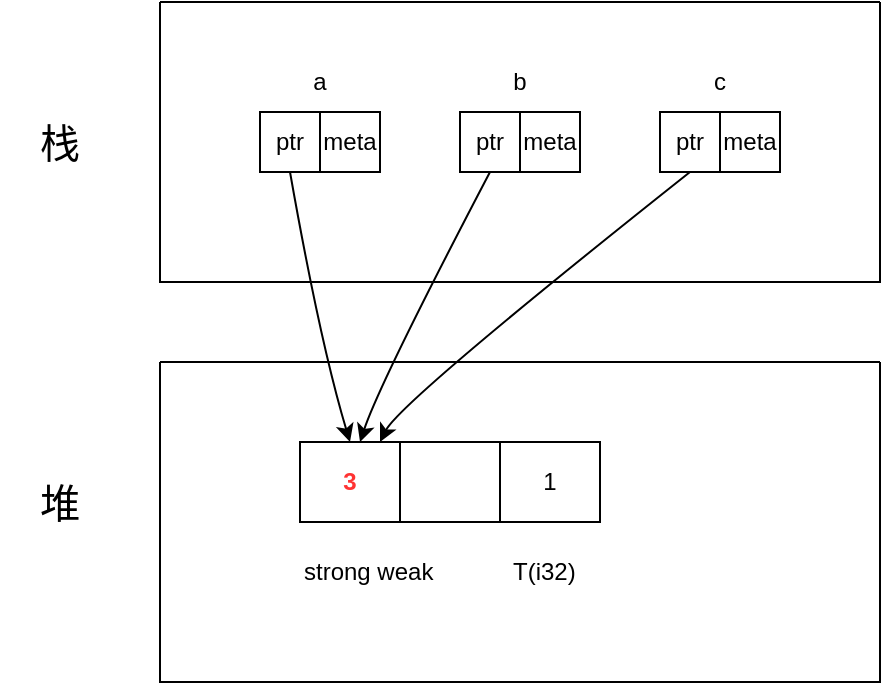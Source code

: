 <mxfile version="20.8.16" type="device"><diagram id="qNXxlIhBOLIZPXmkWWIb" name="第 1 页"><mxGraphModel dx="954" dy="521" grid="1" gridSize="10" guides="1" tooltips="1" connect="1" arrows="1" fold="1" page="1" pageScale="1" pageWidth="3300" pageHeight="4681" math="0" shadow="0"><root><mxCell id="0"/><mxCell id="1" parent="0"/><mxCell id="bdqvTMWNnItWSXs3YP4z-9" value="" style="swimlane;startSize=0;" parent="1" vertex="1"><mxGeometry x="270" y="110" width="360" height="140" as="geometry"/></mxCell><mxCell id="bdqvTMWNnItWSXs3YP4z-10" value="ptr" style="rounded=0;whiteSpace=wrap;html=1;" parent="bdqvTMWNnItWSXs3YP4z-9" vertex="1"><mxGeometry x="150" y="55" width="30" height="30" as="geometry"/></mxCell><mxCell id="bdqvTMWNnItWSXs3YP4z-11" value="meta" style="rounded=0;whiteSpace=wrap;html=1;" parent="bdqvTMWNnItWSXs3YP4z-9" vertex="1"><mxGeometry x="180" y="55" width="30" height="30" as="geometry"/></mxCell><mxCell id="bdqvTMWNnItWSXs3YP4z-12" value="b" style="text;html=1;strokeColor=none;fillColor=none;align=center;verticalAlign=middle;whiteSpace=wrap;rounded=0;" parent="bdqvTMWNnItWSXs3YP4z-9" vertex="1"><mxGeometry x="150" y="25" width="60" height="30" as="geometry"/></mxCell><mxCell id="bdqvTMWNnItWSXs3YP4z-13" value="ptr" style="rounded=0;whiteSpace=wrap;html=1;" parent="bdqvTMWNnItWSXs3YP4z-9" vertex="1"><mxGeometry x="250" y="55" width="30" height="30" as="geometry"/></mxCell><mxCell id="bdqvTMWNnItWSXs3YP4z-14" value="meta" style="rounded=0;whiteSpace=wrap;html=1;" parent="bdqvTMWNnItWSXs3YP4z-9" vertex="1"><mxGeometry x="280" y="55" width="30" height="30" as="geometry"/></mxCell><mxCell id="bdqvTMWNnItWSXs3YP4z-15" value="c" style="text;html=1;strokeColor=none;fillColor=none;align=center;verticalAlign=middle;whiteSpace=wrap;rounded=0;" parent="bdqvTMWNnItWSXs3YP4z-9" vertex="1"><mxGeometry x="250" y="25" width="60" height="30" as="geometry"/></mxCell><mxCell id="bdqvTMWNnItWSXs3YP4z-3" value="&lt;font style=&quot;font-size: 20px;&quot;&gt;栈&lt;/font&gt;" style="text;html=1;strokeColor=none;fillColor=none;align=center;verticalAlign=middle;whiteSpace=wrap;rounded=0;" parent="1" vertex="1"><mxGeometry x="190" y="165" width="60" height="30" as="geometry"/></mxCell><mxCell id="bdqvTMWNnItWSXs3YP4z-5" value="&lt;font style=&quot;font-size: 20px;&quot;&gt;堆&lt;/font&gt;" style="text;html=1;strokeColor=none;fillColor=none;align=center;verticalAlign=middle;whiteSpace=wrap;rounded=0;" parent="1" vertex="1"><mxGeometry x="190" y="345" width="60" height="30" as="geometry"/></mxCell><mxCell id="bdqvTMWNnItWSXs3YP4z-6" value="ptr" style="rounded=0;whiteSpace=wrap;html=1;" parent="1" vertex="1"><mxGeometry x="320" y="165" width="30" height="30" as="geometry"/></mxCell><mxCell id="bdqvTMWNnItWSXs3YP4z-7" value="meta" style="rounded=0;whiteSpace=wrap;html=1;" parent="1" vertex="1"><mxGeometry x="350" y="165" width="30" height="30" as="geometry"/></mxCell><mxCell id="bdqvTMWNnItWSXs3YP4z-8" value="a" style="text;html=1;strokeColor=none;fillColor=none;align=center;verticalAlign=middle;whiteSpace=wrap;rounded=0;" parent="1" vertex="1"><mxGeometry x="320" y="135" width="60" height="30" as="geometry"/></mxCell><mxCell id="bdqvTMWNnItWSXs3YP4z-16" value="" style="swimlane;startSize=0;" parent="1" vertex="1"><mxGeometry x="270" y="290" width="360" height="160" as="geometry"/></mxCell><mxCell id="bdqvTMWNnItWSXs3YP4z-17" value="&lt;b&gt;&lt;font color=&quot;#ff3333&quot;&gt;3&lt;/font&gt;&lt;/b&gt;" style="rounded=0;whiteSpace=wrap;html=1;" parent="bdqvTMWNnItWSXs3YP4z-16" vertex="1"><mxGeometry x="70" y="40" width="50" height="40" as="geometry"/></mxCell><mxCell id="bdqvTMWNnItWSXs3YP4z-18" value="" style="rounded=0;whiteSpace=wrap;html=1;" parent="bdqvTMWNnItWSXs3YP4z-16" vertex="1"><mxGeometry x="120" y="40" width="50" height="40" as="geometry"/></mxCell><mxCell id="bdqvTMWNnItWSXs3YP4z-19" value="1" style="rounded=0;whiteSpace=wrap;html=1;" parent="bdqvTMWNnItWSXs3YP4z-16" vertex="1"><mxGeometry x="170" y="40" width="50" height="40" as="geometry"/></mxCell><mxCell id="bdqvTMWNnItWSXs3YP4z-21" value="strong weak&amp;nbsp; &amp;nbsp; &amp;nbsp; &amp;nbsp; &amp;nbsp; &amp;nbsp; T(i32)" style="text;html=1;strokeColor=none;fillColor=none;align=left;verticalAlign=middle;whiteSpace=wrap;rounded=0;fontColor=#000000;" parent="bdqvTMWNnItWSXs3YP4z-16" vertex="1"><mxGeometry x="70" y="90" width="170" height="30" as="geometry"/></mxCell><mxCell id="bdqvTMWNnItWSXs3YP4z-24" value="" style="curved=1;endArrow=classic;html=1;rounded=0;fontColor=#000000;exitX=0.5;exitY=1;exitDx=0;exitDy=0;entryX=0.5;entryY=0;entryDx=0;entryDy=0;" parent="1" source="bdqvTMWNnItWSXs3YP4z-6" target="bdqvTMWNnItWSXs3YP4z-17" edge="1"><mxGeometry width="50" height="50" relative="1" as="geometry"><mxPoint x="160" y="330" as="sourcePoint"/><mxPoint x="210" y="280" as="targetPoint"/><Array as="points"><mxPoint x="350" y="280"/></Array></mxGeometry></mxCell><mxCell id="bdqvTMWNnItWSXs3YP4z-25" value="" style="curved=1;endArrow=classic;html=1;rounded=0;fontColor=#000000;exitX=0.5;exitY=1;exitDx=0;exitDy=0;" parent="1" source="bdqvTMWNnItWSXs3YP4z-10" edge="1"><mxGeometry width="50" height="50" relative="1" as="geometry"><mxPoint x="345" y="205" as="sourcePoint"/><mxPoint x="370" y="330" as="targetPoint"/><Array as="points"><mxPoint x="380" y="300"/></Array></mxGeometry></mxCell><mxCell id="bdqvTMWNnItWSXs3YP4z-26" value="" style="curved=1;endArrow=classic;html=1;rounded=0;fontColor=#000000;exitX=0.5;exitY=1;exitDx=0;exitDy=0;" parent="1" source="bdqvTMWNnItWSXs3YP4z-13" edge="1"><mxGeometry width="50" height="50" relative="1" as="geometry"><mxPoint x="445" y="205" as="sourcePoint"/><mxPoint x="380" y="330" as="targetPoint"/><Array as="points"><mxPoint x="390" y="310"/></Array></mxGeometry></mxCell></root></mxGraphModel></diagram></mxfile>